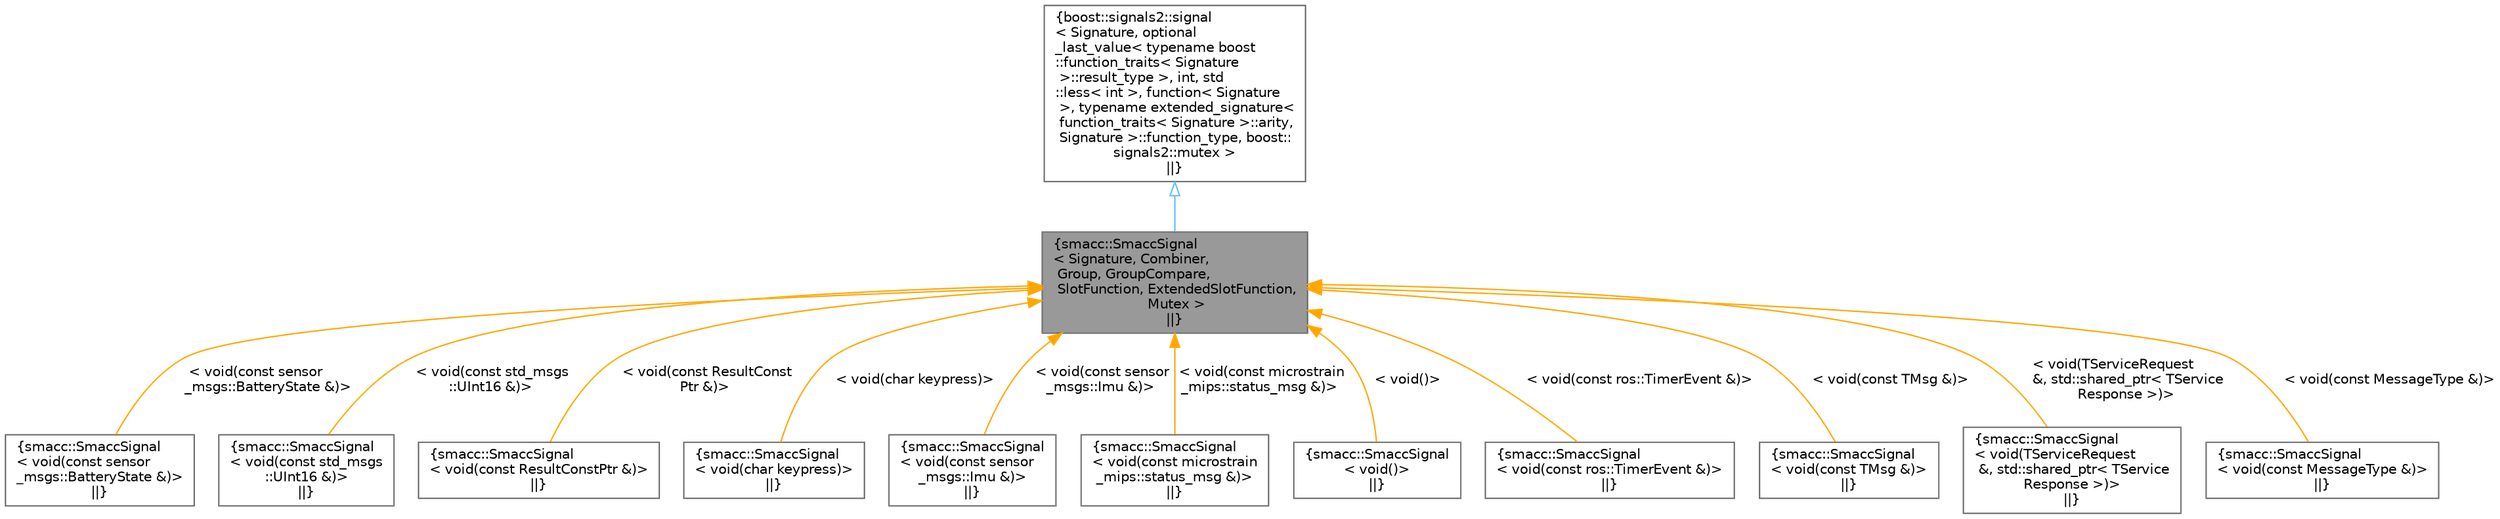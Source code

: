 digraph "smacc::SmaccSignal&lt; Signature, Combiner, Group, GroupCompare, SlotFunction, ExtendedSlotFunction, Mutex &gt;"
{
 // LATEX_PDF_SIZE
  bgcolor="transparent";
  edge [fontname=Helvetica,fontsize=10,labelfontname=Helvetica,labelfontsize=10];
  node [fontname=Helvetica,fontsize=10,shape=box,height=0.2,width=0.4];
  Node1 [label="{smacc::SmaccSignal\l\< Signature, Combiner,\l Group, GroupCompare,\l SlotFunction, ExtendedSlotFunction,\l Mutex \>\n||}",height=0.2,width=0.4,color="gray40", fillcolor="grey60", style="filled", fontcolor="black",tooltip=" "];
  Node2 -> Node1 [dir="back",color="steelblue1",style="solid",arrowtail="onormal"];
  Node2 [label="{boost::signals2::signal\l\< Signature, optional\l_last_value\< typename boost\l::function_traits\< Signature\l \>::result_type \>, int, std\l::less\< int \>, function\< Signature\l \>, typename extended_signature\<\l function_traits\< Signature \>::arity,\l Signature \>::function_type, boost::\lsignals2::mutex \>\n||}",height=0.2,width=0.4,color="gray40", fillcolor="white", style="filled",tooltip=" "];
  Node1 -> Node3 [dir="back",color="orange",style="solid",label=" \< void(const sensor\l_msgs::BatteryState &)\>" ];
  Node3 [label="{smacc::SmaccSignal\l\< void(const sensor\l_msgs::BatteryState &)\>\n||}",height=0.2,width=0.4,color="gray40", fillcolor="white", style="filled",URL="$classsmacc_1_1SmaccSignal.html",tooltip=" "];
  Node1 -> Node4 [dir="back",color="orange",style="solid",label=" \< void(const std_msgs\l::UInt16 &)\>" ];
  Node4 [label="{smacc::SmaccSignal\l\< void(const std_msgs\l::UInt16 &)\>\n||}",height=0.2,width=0.4,color="gray40", fillcolor="white", style="filled",URL="$classsmacc_1_1SmaccSignal.html",tooltip=" "];
  Node1 -> Node5 [dir="back",color="orange",style="solid",label=" \< void(const ResultConst\lPtr &)\>" ];
  Node5 [label="{smacc::SmaccSignal\l\< void(const ResultConstPtr &)\>\n||}",height=0.2,width=0.4,color="gray40", fillcolor="white", style="filled",URL="$classsmacc_1_1SmaccSignal.html",tooltip=" "];
  Node1 -> Node6 [dir="back",color="orange",style="solid",label=" \< void(char keypress)\>" ];
  Node6 [label="{smacc::SmaccSignal\l\< void(char keypress)\>\n||}",height=0.2,width=0.4,color="gray40", fillcolor="white", style="filled",URL="$classsmacc_1_1SmaccSignal.html",tooltip=" "];
  Node1 -> Node7 [dir="back",color="orange",style="solid",label=" \< void(const sensor\l_msgs::Imu &)\>" ];
  Node7 [label="{smacc::SmaccSignal\l\< void(const sensor\l_msgs::Imu &)\>\n||}",height=0.2,width=0.4,color="gray40", fillcolor="white", style="filled",URL="$classsmacc_1_1SmaccSignal.html",tooltip=" "];
  Node1 -> Node8 [dir="back",color="orange",style="solid",label=" \< void(const microstrain\l_mips::status_msg &)\>" ];
  Node8 [label="{smacc::SmaccSignal\l\< void(const microstrain\l_mips::status_msg &)\>\n||}",height=0.2,width=0.4,color="gray40", fillcolor="white", style="filled",URL="$classsmacc_1_1SmaccSignal.html",tooltip=" "];
  Node1 -> Node9 [dir="back",color="orange",style="solid",label=" \< void()\>" ];
  Node9 [label="{smacc::SmaccSignal\l\< void()\>\n||}",height=0.2,width=0.4,color="gray40", fillcolor="white", style="filled",URL="$classsmacc_1_1SmaccSignal.html",tooltip=" "];
  Node1 -> Node10 [dir="back",color="orange",style="solid",label=" \< void(const ros::TimerEvent &)\>" ];
  Node10 [label="{smacc::SmaccSignal\l\< void(const ros::TimerEvent &)\>\n||}",height=0.2,width=0.4,color="gray40", fillcolor="white", style="filled",URL="$classsmacc_1_1SmaccSignal.html",tooltip=" "];
  Node1 -> Node11 [dir="back",color="orange",style="solid",label=" \< void(const TMsg &)\>" ];
  Node11 [label="{smacc::SmaccSignal\l\< void(const TMsg &)\>\n||}",height=0.2,width=0.4,color="gray40", fillcolor="white", style="filled",URL="$classsmacc_1_1SmaccSignal.html",tooltip=" "];
  Node1 -> Node12 [dir="back",color="orange",style="solid",label=" \< void(TServiceRequest\l &, std::shared_ptr\< TService\lResponse \>)\>" ];
  Node12 [label="{smacc::SmaccSignal\l\< void(TServiceRequest\l &, std::shared_ptr\< TService\lResponse \>)\>\n||}",height=0.2,width=0.4,color="gray40", fillcolor="white", style="filled",URL="$classsmacc_1_1SmaccSignal.html",tooltip=" "];
  Node1 -> Node13 [dir="back",color="orange",style="solid",label=" \< void(const MessageType &)\>" ];
  Node13 [label="{smacc::SmaccSignal\l\< void(const MessageType &)\>\n||}",height=0.2,width=0.4,color="gray40", fillcolor="white", style="filled",URL="$classsmacc_1_1SmaccSignal.html",tooltip=" "];
}
